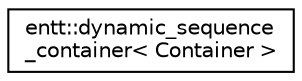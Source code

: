 digraph "Graphical Class Hierarchy"
{
 // LATEX_PDF_SIZE
  edge [fontname="Helvetica",fontsize="10",labelfontname="Helvetica",labelfontsize="10"];
  node [fontname="Helvetica",fontsize="10",shape=record];
  rankdir="LR";
  Node0 [label="entt::dynamic_sequence\l_container\< Container \>",height=0.2,width=0.4,color="black", fillcolor="white", style="filled",URL="$structentt_1_1dynamic__sequence__container.html",tooltip="STL-compatible dynamic sequence container traits."];
}
